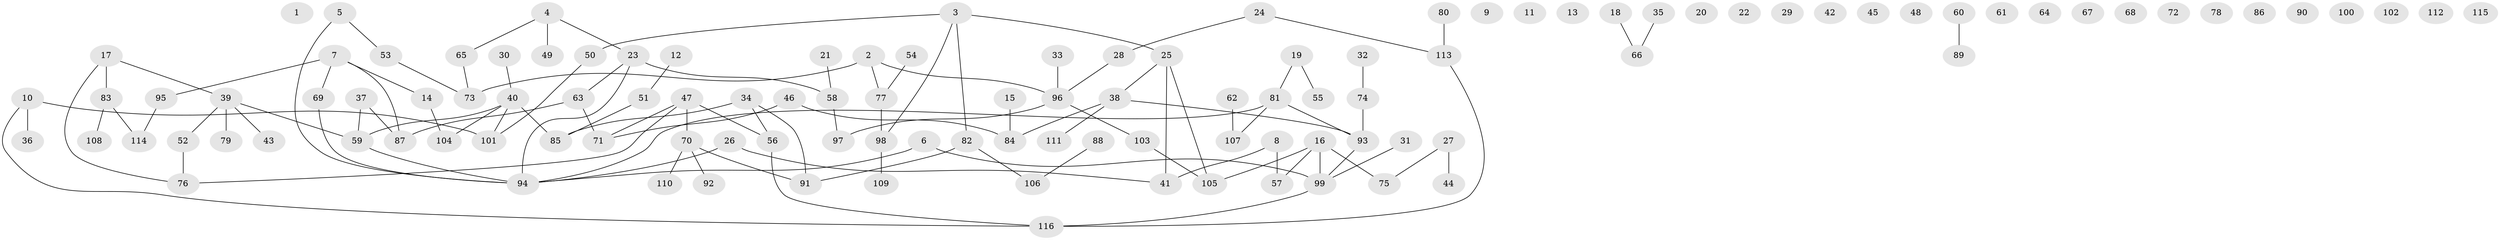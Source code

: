 // coarse degree distribution, {0: 0.27710843373493976, 4: 0.0963855421686747, 5: 0.07228915662650602, 3: 0.10843373493975904, 2: 0.20481927710843373, 1: 0.20481927710843373, 7: 0.024096385542168676, 6: 0.012048192771084338}
// Generated by graph-tools (version 1.1) at 2025/23/03/03/25 07:23:24]
// undirected, 116 vertices, 113 edges
graph export_dot {
graph [start="1"]
  node [color=gray90,style=filled];
  1;
  2;
  3;
  4;
  5;
  6;
  7;
  8;
  9;
  10;
  11;
  12;
  13;
  14;
  15;
  16;
  17;
  18;
  19;
  20;
  21;
  22;
  23;
  24;
  25;
  26;
  27;
  28;
  29;
  30;
  31;
  32;
  33;
  34;
  35;
  36;
  37;
  38;
  39;
  40;
  41;
  42;
  43;
  44;
  45;
  46;
  47;
  48;
  49;
  50;
  51;
  52;
  53;
  54;
  55;
  56;
  57;
  58;
  59;
  60;
  61;
  62;
  63;
  64;
  65;
  66;
  67;
  68;
  69;
  70;
  71;
  72;
  73;
  74;
  75;
  76;
  77;
  78;
  79;
  80;
  81;
  82;
  83;
  84;
  85;
  86;
  87;
  88;
  89;
  90;
  91;
  92;
  93;
  94;
  95;
  96;
  97;
  98;
  99;
  100;
  101;
  102;
  103;
  104;
  105;
  106;
  107;
  108;
  109;
  110;
  111;
  112;
  113;
  114;
  115;
  116;
  2 -- 73;
  2 -- 77;
  2 -- 96;
  3 -- 25;
  3 -- 50;
  3 -- 82;
  3 -- 98;
  4 -- 23;
  4 -- 49;
  4 -- 65;
  5 -- 53;
  5 -- 94;
  6 -- 94;
  6 -- 99;
  7 -- 14;
  7 -- 69;
  7 -- 87;
  7 -- 95;
  8 -- 41;
  8 -- 57;
  10 -- 36;
  10 -- 101;
  10 -- 116;
  12 -- 51;
  14 -- 104;
  15 -- 84;
  16 -- 57;
  16 -- 75;
  16 -- 99;
  16 -- 105;
  17 -- 39;
  17 -- 76;
  17 -- 83;
  18 -- 66;
  19 -- 55;
  19 -- 81;
  21 -- 58;
  23 -- 58;
  23 -- 63;
  23 -- 94;
  24 -- 28;
  24 -- 113;
  25 -- 38;
  25 -- 41;
  25 -- 105;
  26 -- 41;
  26 -- 94;
  27 -- 44;
  27 -- 75;
  28 -- 96;
  30 -- 40;
  31 -- 99;
  32 -- 74;
  33 -- 96;
  34 -- 56;
  34 -- 85;
  34 -- 91;
  35 -- 66;
  37 -- 59;
  37 -- 87;
  38 -- 84;
  38 -- 93;
  38 -- 111;
  39 -- 43;
  39 -- 52;
  39 -- 59;
  39 -- 79;
  40 -- 59;
  40 -- 85;
  40 -- 101;
  40 -- 104;
  46 -- 71;
  46 -- 84;
  47 -- 56;
  47 -- 70;
  47 -- 71;
  47 -- 76;
  50 -- 101;
  51 -- 85;
  52 -- 76;
  53 -- 73;
  54 -- 77;
  56 -- 116;
  58 -- 97;
  59 -- 94;
  60 -- 89;
  62 -- 107;
  63 -- 71;
  63 -- 87;
  65 -- 73;
  69 -- 94;
  70 -- 91;
  70 -- 92;
  70 -- 110;
  74 -- 93;
  77 -- 98;
  80 -- 113;
  81 -- 93;
  81 -- 94;
  81 -- 107;
  82 -- 91;
  82 -- 106;
  83 -- 108;
  83 -- 114;
  88 -- 106;
  93 -- 99;
  95 -- 114;
  96 -- 97;
  96 -- 103;
  98 -- 109;
  99 -- 116;
  103 -- 105;
  113 -- 116;
}
